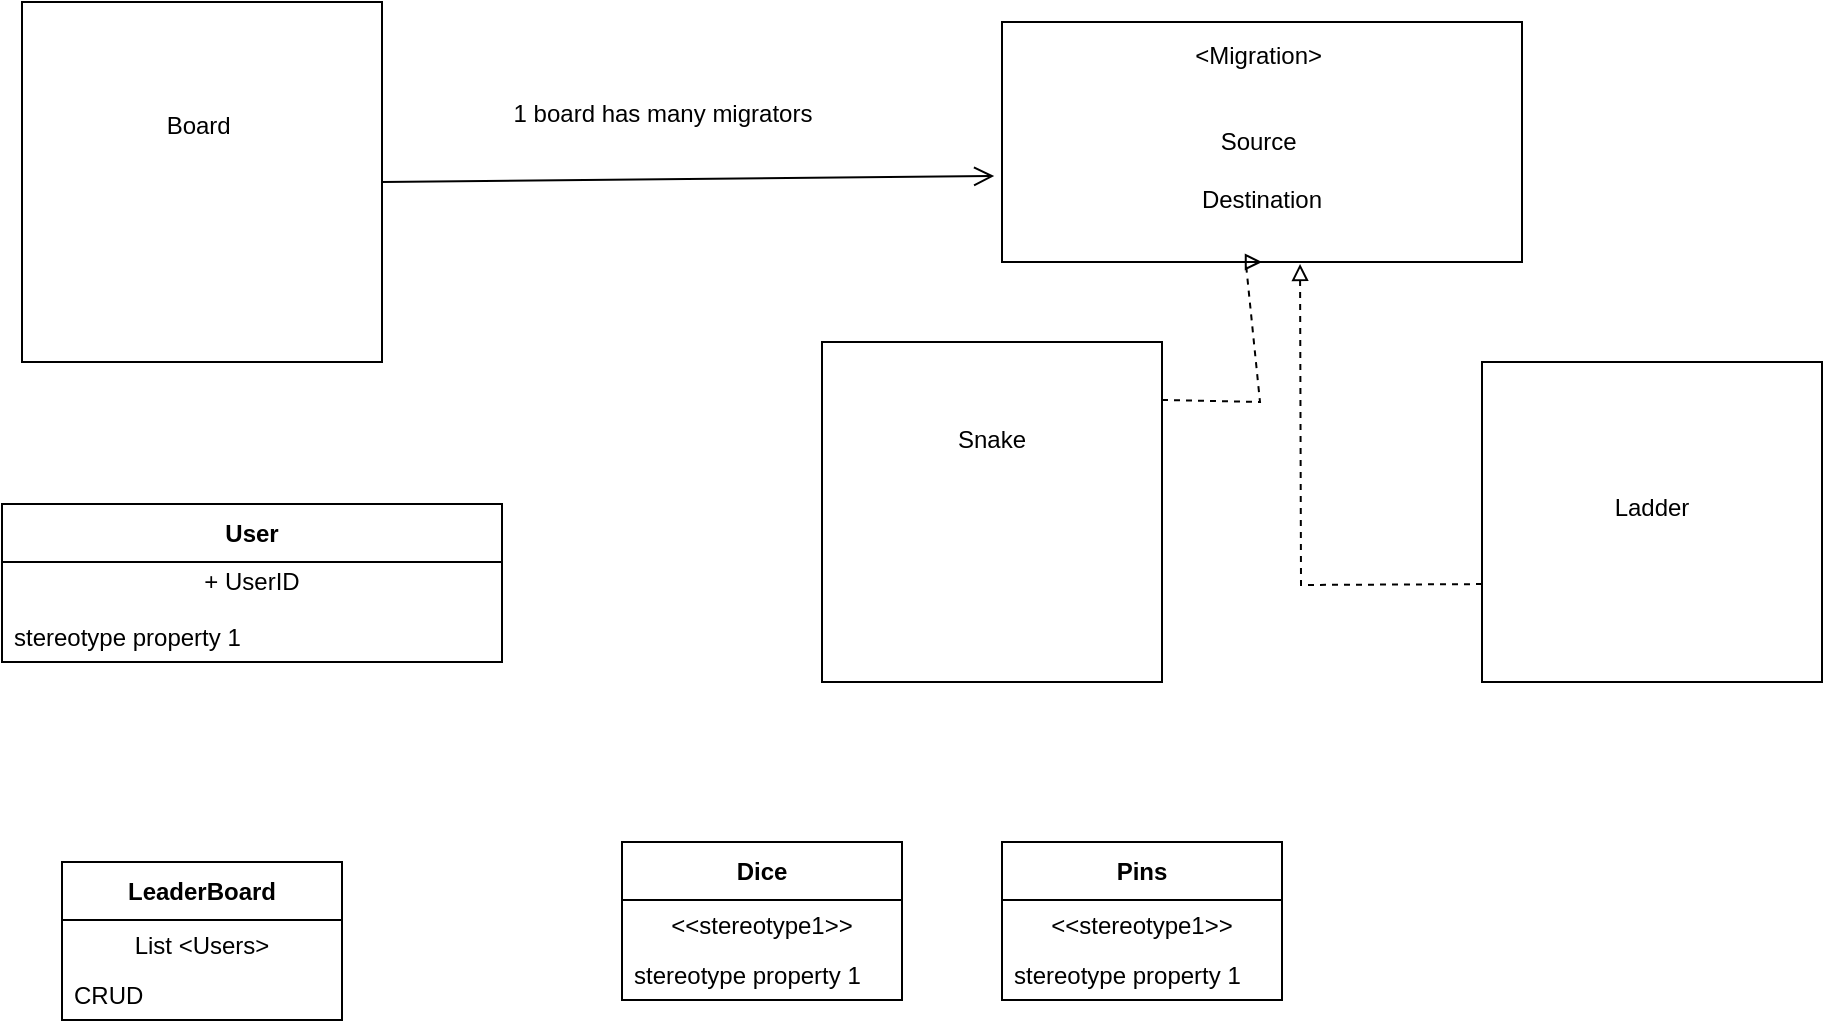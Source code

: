 <mxfile version="26.2.13">
  <diagram name="Page-1" id="CuY3mUE2XZY-4lmnQB6Q">
    <mxGraphModel dx="1004" dy="1778" grid="1" gridSize="10" guides="1" tooltips="1" connect="1" arrows="1" fold="1" page="1" pageScale="1" pageWidth="850" pageHeight="1100" math="0" shadow="0">
      <root>
        <mxCell id="0" />
        <mxCell id="1" parent="0" />
        <mxCell id="vXfaZk8YSm8c0oI9uQo6-1" value="Board&amp;nbsp;&lt;div&gt;&lt;br&gt;&lt;/div&gt;&lt;div&gt;&lt;br&gt;&lt;/div&gt;&lt;div&gt;&lt;br&gt;&lt;/div&gt;&lt;div&gt;&lt;br&gt;&lt;/div&gt;" style="whiteSpace=wrap;html=1;aspect=fixed;" vertex="1" parent="1">
          <mxGeometry x="160" y="-30" width="180" height="180" as="geometry" />
        </mxCell>
        <mxCell id="vXfaZk8YSm8c0oI9uQo6-3" value="Snake&lt;div&gt;&amp;nbsp;&lt;div&gt;&lt;br&gt;&lt;/div&gt;&lt;div&gt;&lt;br&gt;&lt;/div&gt;&lt;div&gt;&lt;br&gt;&lt;/div&gt;&lt;div&gt;&lt;br&gt;&lt;/div&gt;&lt;/div&gt;" style="whiteSpace=wrap;html=1;aspect=fixed;" vertex="1" parent="1">
          <mxGeometry x="560" y="140" width="170" height="170" as="geometry" />
        </mxCell>
        <mxCell id="vXfaZk8YSm8c0oI9uQo6-4" value="Ladder&lt;div&gt;&lt;br&gt;&lt;/div&gt;" style="whiteSpace=wrap;html=1;" vertex="1" parent="1">
          <mxGeometry x="890" y="150" width="170" height="160" as="geometry" />
        </mxCell>
        <mxCell id="vXfaZk8YSm8c0oI9uQo6-5" value="&amp;lt;Migration&amp;gt;&amp;nbsp;&lt;br&gt;&lt;br&gt;&lt;br&gt;Source&amp;nbsp;&lt;br&gt;&lt;br&gt;Destination&lt;div&gt;&lt;br&gt;&lt;/div&gt;" style="whiteSpace=wrap;html=1;" vertex="1" parent="1">
          <mxGeometry x="650" y="-20" width="260" height="120" as="geometry" />
        </mxCell>
        <mxCell id="vXfaZk8YSm8c0oI9uQo6-10" value="1 board has many migrators&lt;div&gt;&lt;br&gt;&lt;/div&gt;" style="text;html=1;align=center;verticalAlign=middle;resizable=0;points=[];autosize=1;strokeColor=none;fillColor=none;" vertex="1" parent="1">
          <mxGeometry x="395" y="13" width="170" height="40" as="geometry" />
        </mxCell>
        <mxCell id="vXfaZk8YSm8c0oI9uQo6-16" value="User" style="swimlane;fontStyle=1;align=center;verticalAlign=middle;childLayout=stackLayout;horizontal=1;startSize=29;horizontalStack=0;resizeParent=1;resizeParentMax=0;resizeLast=0;collapsible=0;marginBottom=0;html=1;whiteSpace=wrap;" vertex="1" parent="1">
          <mxGeometry x="150" y="221" width="250" height="79" as="geometry" />
        </mxCell>
        <mxCell id="vXfaZk8YSm8c0oI9uQo6-17" value="+ UserID&lt;div&gt;&lt;br&gt;&lt;br&gt;&lt;/div&gt;" style="text;html=1;strokeColor=none;fillColor=none;align=center;verticalAlign=middle;spacingLeft=4;spacingRight=4;overflow=hidden;rotatable=0;points=[[0,0.5],[1,0.5]];portConstraint=eastwest;whiteSpace=wrap;" vertex="1" parent="vXfaZk8YSm8c0oI9uQo6-16">
          <mxGeometry y="29" width="250" height="25" as="geometry" />
        </mxCell>
        <mxCell id="vXfaZk8YSm8c0oI9uQo6-18" value="stereotype property 1" style="text;html=1;strokeColor=none;fillColor=none;align=left;verticalAlign=middle;spacingLeft=4;spacingRight=4;overflow=hidden;rotatable=0;points=[[0,0.5],[1,0.5]];portConstraint=eastwest;whiteSpace=wrap;" vertex="1" parent="vXfaZk8YSm8c0oI9uQo6-16">
          <mxGeometry y="54" width="250" height="25" as="geometry" />
        </mxCell>
        <mxCell id="vXfaZk8YSm8c0oI9uQo6-19" value="LeaderBoard" style="swimlane;fontStyle=1;align=center;verticalAlign=middle;childLayout=stackLayout;horizontal=1;startSize=29;horizontalStack=0;resizeParent=1;resizeParentMax=0;resizeLast=0;collapsible=0;marginBottom=0;html=1;whiteSpace=wrap;" vertex="1" parent="1">
          <mxGeometry x="180" y="400" width="140" height="79" as="geometry" />
        </mxCell>
        <mxCell id="vXfaZk8YSm8c0oI9uQo6-20" value="List &amp;lt;Users&amp;gt;" style="text;html=1;strokeColor=none;fillColor=none;align=center;verticalAlign=middle;spacingLeft=4;spacingRight=4;overflow=hidden;rotatable=0;points=[[0,0.5],[1,0.5]];portConstraint=eastwest;whiteSpace=wrap;" vertex="1" parent="vXfaZk8YSm8c0oI9uQo6-19">
          <mxGeometry y="29" width="140" height="25" as="geometry" />
        </mxCell>
        <mxCell id="vXfaZk8YSm8c0oI9uQo6-21" value="CRUD" style="text;html=1;strokeColor=none;fillColor=none;align=left;verticalAlign=middle;spacingLeft=4;spacingRight=4;overflow=hidden;rotatable=0;points=[[0,0.5],[1,0.5]];portConstraint=eastwest;whiteSpace=wrap;" vertex="1" parent="vXfaZk8YSm8c0oI9uQo6-19">
          <mxGeometry y="54" width="140" height="25" as="geometry" />
        </mxCell>
        <mxCell id="vXfaZk8YSm8c0oI9uQo6-22" value="" style="endArrow=open;startArrow=none;endFill=0;startFill=0;endSize=8;html=1;verticalAlign=bottom;labelBackgroundColor=none;strokeWidth=1;rounded=0;entryX=-0.015;entryY=0.642;entryDx=0;entryDy=0;entryPerimeter=0;" edge="1" parent="1" target="vXfaZk8YSm8c0oI9uQo6-5">
          <mxGeometry width="160" relative="1" as="geometry">
            <mxPoint x="340" y="60" as="sourcePoint" />
            <mxPoint x="500" y="60" as="targetPoint" />
          </mxGeometry>
        </mxCell>
        <mxCell id="vXfaZk8YSm8c0oI9uQo6-23" value="" style="html=1;labelBackgroundColor=#ffffff;jettySize=auto;orthogonalLoop=1;fontSize=14;rounded=0;jumpStyle=gap;edgeStyle=orthogonalEdgeStyle;startArrow=none;endArrow=block;endFill=0;dashed=1;strokeWidth=1;entryX=0.5;entryY=1;entryDx=0;entryDy=0;" edge="1" parent="1" target="vXfaZk8YSm8c0oI9uQo6-5">
          <mxGeometry width="48" height="48" relative="1" as="geometry">
            <mxPoint x="730" y="169" as="sourcePoint" />
            <mxPoint x="778" y="121" as="targetPoint" />
            <Array as="points">
              <mxPoint x="730" y="170" />
              <mxPoint x="779" y="170" />
            </Array>
          </mxGeometry>
        </mxCell>
        <mxCell id="vXfaZk8YSm8c0oI9uQo6-24" value="" style="html=1;labelBackgroundColor=#ffffff;jettySize=auto;orthogonalLoop=1;fontSize=14;rounded=0;jumpStyle=gap;edgeStyle=orthogonalEdgeStyle;startArrow=none;endArrow=block;endFill=0;dashed=1;strokeWidth=1;exitX=0.012;exitY=0.694;exitDx=0;exitDy=0;exitPerimeter=0;entryX=0.581;entryY=1.008;entryDx=0;entryDy=0;entryPerimeter=0;" edge="1" parent="1">
          <mxGeometry width="48" height="48" relative="1" as="geometry">
            <mxPoint x="890" y="261.04" as="sourcePoint" />
            <mxPoint x="799.02" y="100.96" as="targetPoint" />
          </mxGeometry>
        </mxCell>
        <mxCell id="vXfaZk8YSm8c0oI9uQo6-26" value="Dice" style="swimlane;fontStyle=1;align=center;verticalAlign=middle;childLayout=stackLayout;horizontal=1;startSize=29;horizontalStack=0;resizeParent=1;resizeParentMax=0;resizeLast=0;collapsible=0;marginBottom=0;html=1;whiteSpace=wrap;" vertex="1" parent="1">
          <mxGeometry x="460" y="390" width="140" height="79" as="geometry" />
        </mxCell>
        <mxCell id="vXfaZk8YSm8c0oI9uQo6-27" value="&amp;lt;&amp;lt;stereotype1&amp;gt;&amp;gt;" style="text;html=1;strokeColor=none;fillColor=none;align=center;verticalAlign=middle;spacingLeft=4;spacingRight=4;overflow=hidden;rotatable=0;points=[[0,0.5],[1,0.5]];portConstraint=eastwest;whiteSpace=wrap;" vertex="1" parent="vXfaZk8YSm8c0oI9uQo6-26">
          <mxGeometry y="29" width="140" height="25" as="geometry" />
        </mxCell>
        <mxCell id="vXfaZk8YSm8c0oI9uQo6-28" value="stereotype property 1" style="text;html=1;strokeColor=none;fillColor=none;align=left;verticalAlign=middle;spacingLeft=4;spacingRight=4;overflow=hidden;rotatable=0;points=[[0,0.5],[1,0.5]];portConstraint=eastwest;whiteSpace=wrap;" vertex="1" parent="vXfaZk8YSm8c0oI9uQo6-26">
          <mxGeometry y="54" width="140" height="25" as="geometry" />
        </mxCell>
        <mxCell id="vXfaZk8YSm8c0oI9uQo6-29" value="Pins" style="swimlane;fontStyle=1;align=center;verticalAlign=middle;childLayout=stackLayout;horizontal=1;startSize=29;horizontalStack=0;resizeParent=1;resizeParentMax=0;resizeLast=0;collapsible=0;marginBottom=0;html=1;whiteSpace=wrap;" vertex="1" parent="1">
          <mxGeometry x="650" y="390" width="140" height="79" as="geometry" />
        </mxCell>
        <mxCell id="vXfaZk8YSm8c0oI9uQo6-30" value="&amp;lt;&amp;lt;stereotype1&amp;gt;&amp;gt;" style="text;html=1;strokeColor=none;fillColor=none;align=center;verticalAlign=middle;spacingLeft=4;spacingRight=4;overflow=hidden;rotatable=0;points=[[0,0.5],[1,0.5]];portConstraint=eastwest;whiteSpace=wrap;" vertex="1" parent="vXfaZk8YSm8c0oI9uQo6-29">
          <mxGeometry y="29" width="140" height="25" as="geometry" />
        </mxCell>
        <mxCell id="vXfaZk8YSm8c0oI9uQo6-31" value="stereotype property 1" style="text;html=1;strokeColor=none;fillColor=none;align=left;verticalAlign=middle;spacingLeft=4;spacingRight=4;overflow=hidden;rotatable=0;points=[[0,0.5],[1,0.5]];portConstraint=eastwest;whiteSpace=wrap;" vertex="1" parent="vXfaZk8YSm8c0oI9uQo6-29">
          <mxGeometry y="54" width="140" height="25" as="geometry" />
        </mxCell>
      </root>
    </mxGraphModel>
  </diagram>
</mxfile>
